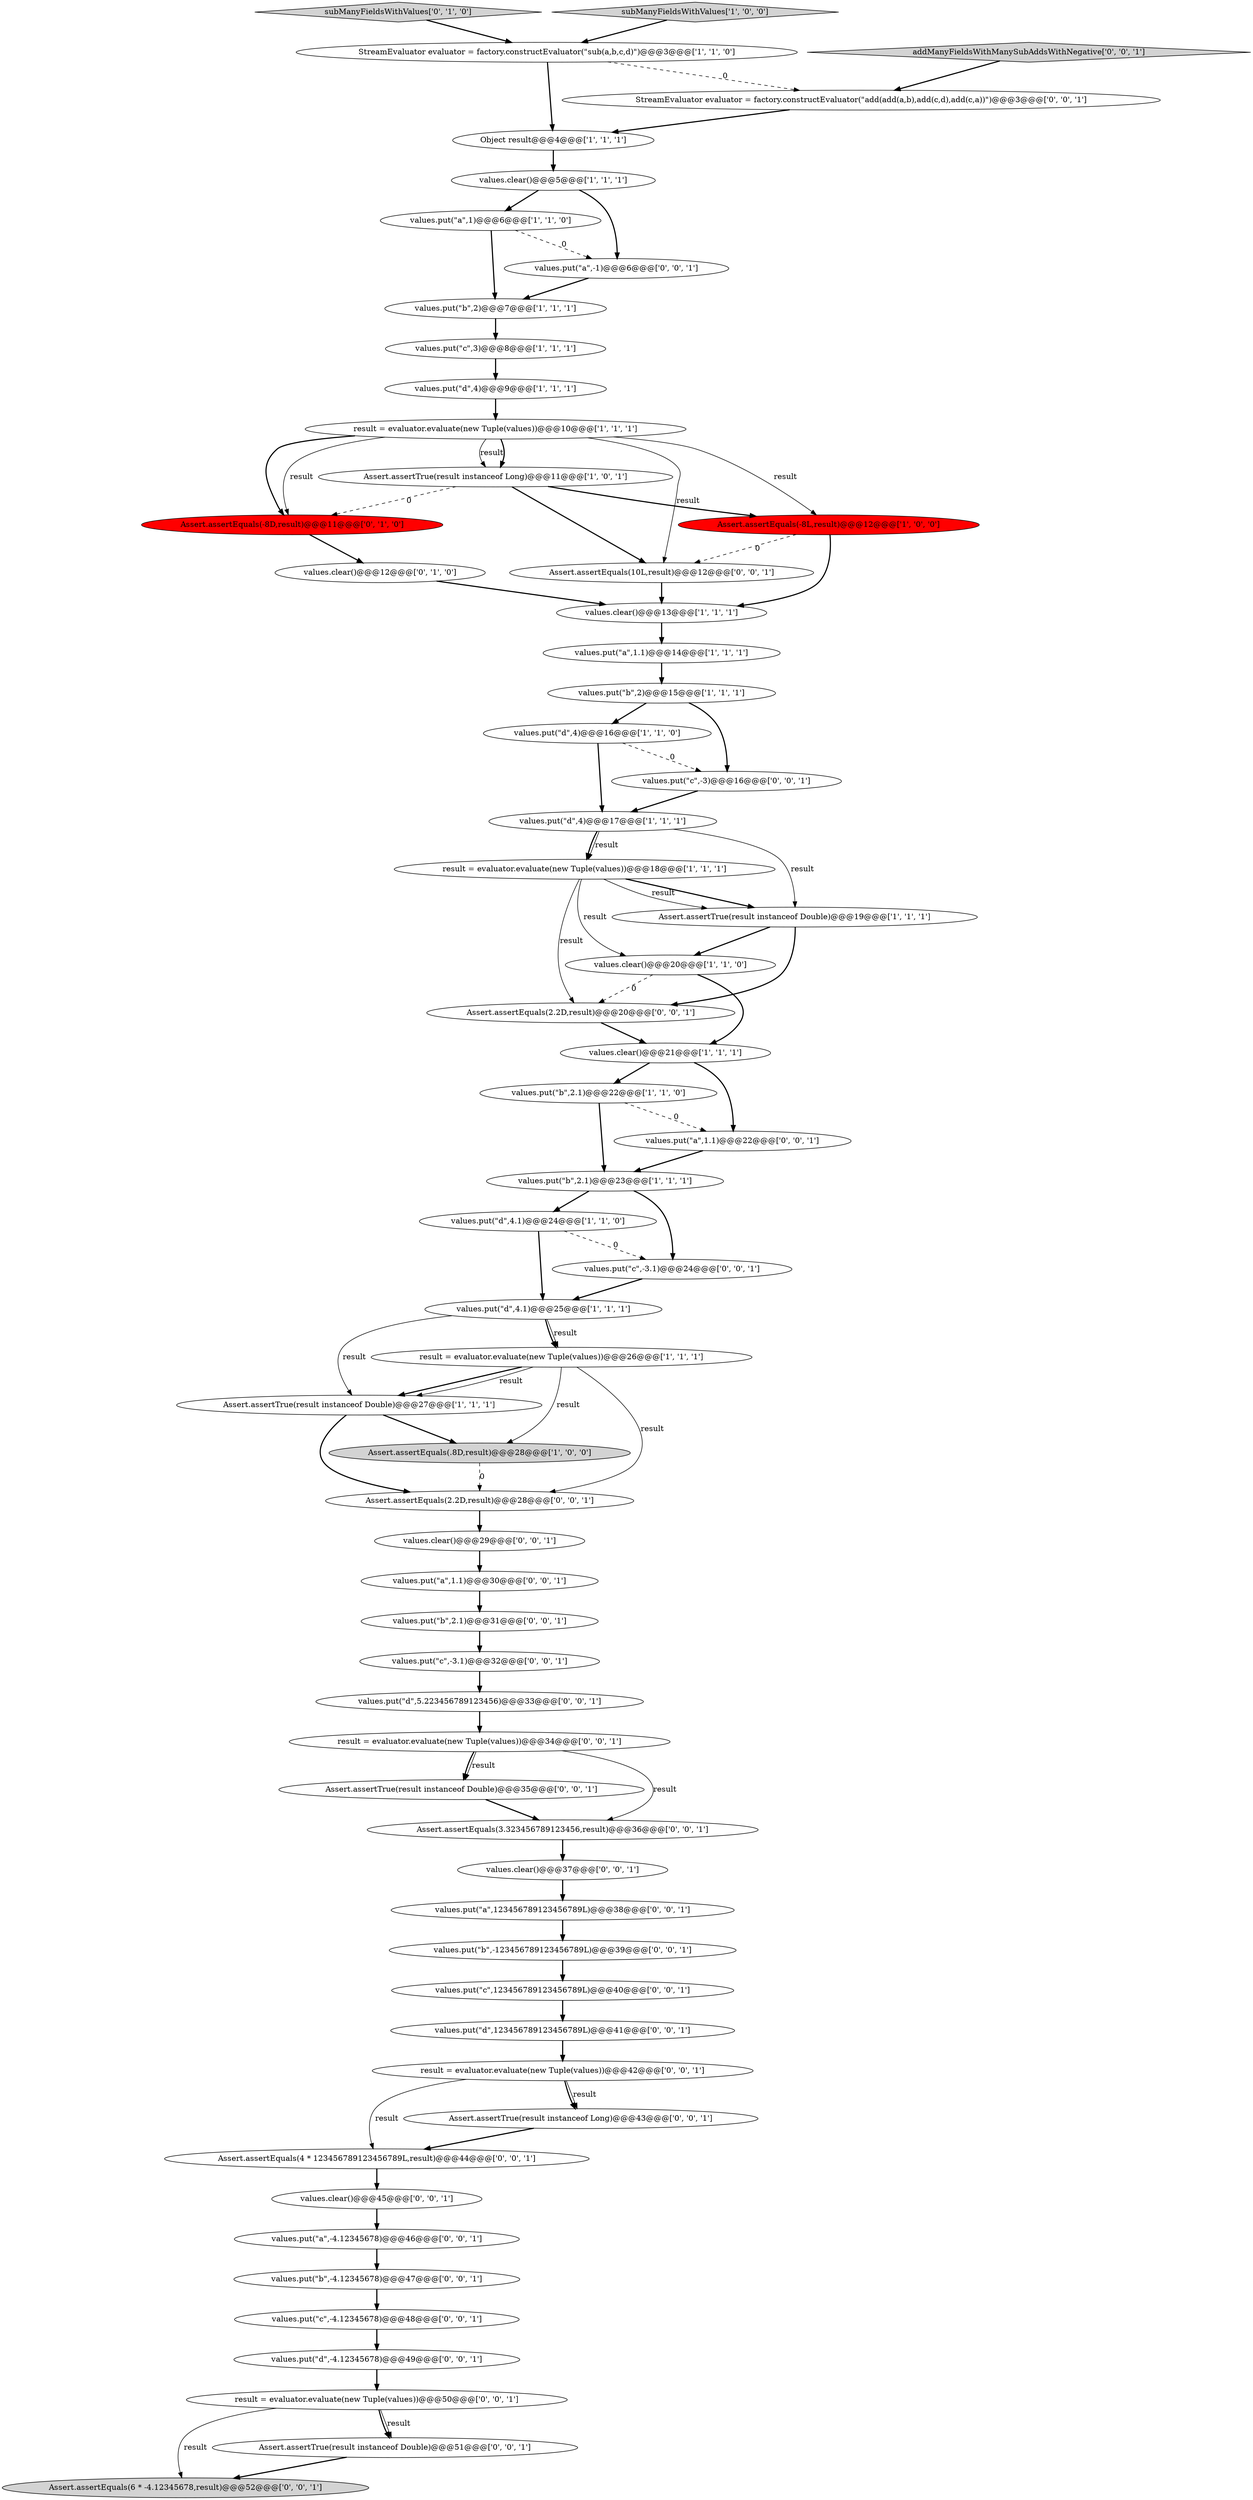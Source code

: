 digraph {
19 [style = filled, label = "values.put(\"b\",2.1)@@@22@@@['1', '1', '0']", fillcolor = white, shape = ellipse image = "AAA0AAABBB1BBB"];
62 [style = filled, label = "values.clear()@@@37@@@['0', '0', '1']", fillcolor = white, shape = ellipse image = "AAA0AAABBB3BBB"];
31 [style = filled, label = "values.clear()@@@45@@@['0', '0', '1']", fillcolor = white, shape = ellipse image = "AAA0AAABBB3BBB"];
5 [style = filled, label = "Assert.assertTrue(result instanceof Long)@@@11@@@['1', '0', '1']", fillcolor = white, shape = ellipse image = "AAA0AAABBB1BBB"];
27 [style = filled, label = "values.clear()@@@12@@@['0', '1', '0']", fillcolor = white, shape = ellipse image = "AAA0AAABBB2BBB"];
40 [style = filled, label = "values.put(\"b\",-123456789123456789L)@@@39@@@['0', '0', '1']", fillcolor = white, shape = ellipse image = "AAA0AAABBB3BBB"];
39 [style = filled, label = "values.put(\"c\",123456789123456789L)@@@40@@@['0', '0', '1']", fillcolor = white, shape = ellipse image = "AAA0AAABBB3BBB"];
32 [style = filled, label = "values.put(\"a\",-1)@@@6@@@['0', '0', '1']", fillcolor = white, shape = ellipse image = "AAA0AAABBB3BBB"];
48 [style = filled, label = "Assert.assertEquals(3.323456789123456,result)@@@36@@@['0', '0', '1']", fillcolor = white, shape = ellipse image = "AAA0AAABBB3BBB"];
4 [style = filled, label = "Assert.assertTrue(result instanceof Double)@@@27@@@['1', '1', '1']", fillcolor = white, shape = ellipse image = "AAA0AAABBB1BBB"];
20 [style = filled, label = "values.clear()@@@21@@@['1', '1', '1']", fillcolor = white, shape = ellipse image = "AAA0AAABBB1BBB"];
6 [style = filled, label = "values.put(\"d\",4)@@@16@@@['1', '1', '0']", fillcolor = white, shape = ellipse image = "AAA0AAABBB1BBB"];
11 [style = filled, label = "values.put(\"d\",4.1)@@@25@@@['1', '1', '1']", fillcolor = white, shape = ellipse image = "AAA0AAABBB1BBB"];
49 [style = filled, label = "values.put(\"d\",123456789123456789L)@@@41@@@['0', '0', '1']", fillcolor = white, shape = ellipse image = "AAA0AAABBB3BBB"];
42 [style = filled, label = "values.put(\"c\",-3)@@@16@@@['0', '0', '1']", fillcolor = white, shape = ellipse image = "AAA0AAABBB3BBB"];
10 [style = filled, label = "values.clear()@@@13@@@['1', '1', '1']", fillcolor = white, shape = ellipse image = "AAA0AAABBB1BBB"];
28 [style = filled, label = "Assert.assertEquals(-8D,result)@@@11@@@['0', '1', '0']", fillcolor = red, shape = ellipse image = "AAA1AAABBB2BBB"];
52 [style = filled, label = "result = evaluator.evaluate(new Tuple(values))@@@42@@@['0', '0', '1']", fillcolor = white, shape = ellipse image = "AAA0AAABBB3BBB"];
53 [style = filled, label = "values.put(\"b\",-4.12345678)@@@47@@@['0', '0', '1']", fillcolor = white, shape = ellipse image = "AAA0AAABBB3BBB"];
59 [style = filled, label = "Assert.assertTrue(result instanceof Long)@@@43@@@['0', '0', '1']", fillcolor = white, shape = ellipse image = "AAA0AAABBB3BBB"];
26 [style = filled, label = "Object result@@@4@@@['1', '1', '1']", fillcolor = white, shape = ellipse image = "AAA0AAABBB1BBB"];
22 [style = filled, label = "values.put(\"a\",1.1)@@@14@@@['1', '1', '1']", fillcolor = white, shape = ellipse image = "AAA0AAABBB1BBB"];
57 [style = filled, label = "Assert.assertEquals(4 * 123456789123456789L,result)@@@44@@@['0', '0', '1']", fillcolor = white, shape = ellipse image = "AAA0AAABBB3BBB"];
3 [style = filled, label = "StreamEvaluator evaluator = factory.constructEvaluator(\"sub(a,b,c,d)\")@@@3@@@['1', '1', '0']", fillcolor = white, shape = ellipse image = "AAA0AAABBB1BBB"];
41 [style = filled, label = "values.put(\"a\",-4.12345678)@@@46@@@['0', '0', '1']", fillcolor = white, shape = ellipse image = "AAA0AAABBB3BBB"];
37 [style = filled, label = "addManyFieldsWithManySubAddsWithNegative['0', '0', '1']", fillcolor = lightgray, shape = diamond image = "AAA0AAABBB3BBB"];
60 [style = filled, label = "Assert.assertEquals(2.2D,result)@@@28@@@['0', '0', '1']", fillcolor = white, shape = ellipse image = "AAA0AAABBB3BBB"];
21 [style = filled, label = "result = evaluator.evaluate(new Tuple(values))@@@10@@@['1', '1', '1']", fillcolor = white, shape = ellipse image = "AAA0AAABBB1BBB"];
13 [style = filled, label = "values.put(\"a\",1)@@@6@@@['1', '1', '0']", fillcolor = white, shape = ellipse image = "AAA0AAABBB1BBB"];
14 [style = filled, label = "result = evaluator.evaluate(new Tuple(values))@@@26@@@['1', '1', '1']", fillcolor = white, shape = ellipse image = "AAA0AAABBB1BBB"];
34 [style = filled, label = "values.put(\"a\",1.1)@@@22@@@['0', '0', '1']", fillcolor = white, shape = ellipse image = "AAA0AAABBB3BBB"];
46 [style = filled, label = "values.put(\"d\",-4.12345678)@@@49@@@['0', '0', '1']", fillcolor = white, shape = ellipse image = "AAA0AAABBB3BBB"];
15 [style = filled, label = "values.put(\"d\",4)@@@17@@@['1', '1', '1']", fillcolor = white, shape = ellipse image = "AAA0AAABBB1BBB"];
9 [style = filled, label = "values.put(\"b\",2)@@@7@@@['1', '1', '1']", fillcolor = white, shape = ellipse image = "AAA0AAABBB1BBB"];
0 [style = filled, label = "Assert.assertTrue(result instanceof Double)@@@19@@@['1', '1', '1']", fillcolor = white, shape = ellipse image = "AAA0AAABBB1BBB"];
18 [style = filled, label = "Assert.assertEquals(-8L,result)@@@12@@@['1', '0', '0']", fillcolor = red, shape = ellipse image = "AAA1AAABBB1BBB"];
58 [style = filled, label = "values.put(\"c\",-4.12345678)@@@48@@@['0', '0', '1']", fillcolor = white, shape = ellipse image = "AAA0AAABBB3BBB"];
55 [style = filled, label = "values.clear()@@@29@@@['0', '0', '1']", fillcolor = white, shape = ellipse image = "AAA0AAABBB3BBB"];
12 [style = filled, label = "Assert.assertEquals(.8D,result)@@@28@@@['1', '0', '0']", fillcolor = lightgray, shape = ellipse image = "AAA0AAABBB1BBB"];
17 [style = filled, label = "values.put(\"c\",3)@@@8@@@['1', '1', '1']", fillcolor = white, shape = ellipse image = "AAA0AAABBB1BBB"];
24 [style = filled, label = "values.put(\"d\",4.1)@@@24@@@['1', '1', '0']", fillcolor = white, shape = ellipse image = "AAA0AAABBB1BBB"];
51 [style = filled, label = "values.put(\"c\",-3.1)@@@32@@@['0', '0', '1']", fillcolor = white, shape = ellipse image = "AAA0AAABBB3BBB"];
23 [style = filled, label = "values.clear()@@@20@@@['1', '1', '0']", fillcolor = white, shape = ellipse image = "AAA0AAABBB1BBB"];
61 [style = filled, label = "Assert.assertEquals(10L,result)@@@12@@@['0', '0', '1']", fillcolor = white, shape = ellipse image = "AAA0AAABBB3BBB"];
7 [style = filled, label = "result = evaluator.evaluate(new Tuple(values))@@@18@@@['1', '1', '1']", fillcolor = white, shape = ellipse image = "AAA0AAABBB1BBB"];
25 [style = filled, label = "values.put(\"b\",2)@@@15@@@['1', '1', '1']", fillcolor = white, shape = ellipse image = "AAA0AAABBB1BBB"];
30 [style = filled, label = "values.put(\"d\",5.223456789123456)@@@33@@@['0', '0', '1']", fillcolor = white, shape = ellipse image = "AAA0AAABBB3BBB"];
35 [style = filled, label = "values.put(\"a\",1.1)@@@30@@@['0', '0', '1']", fillcolor = white, shape = ellipse image = "AAA0AAABBB3BBB"];
47 [style = filled, label = "Assert.assertTrue(result instanceof Double)@@@35@@@['0', '0', '1']", fillcolor = white, shape = ellipse image = "AAA0AAABBB3BBB"];
2 [style = filled, label = "values.put(\"b\",2.1)@@@23@@@['1', '1', '1']", fillcolor = white, shape = ellipse image = "AAA0AAABBB1BBB"];
29 [style = filled, label = "subManyFieldsWithValues['0', '1', '0']", fillcolor = lightgray, shape = diamond image = "AAA0AAABBB2BBB"];
50 [style = filled, label = "StreamEvaluator evaluator = factory.constructEvaluator(\"add(add(a,b),add(c,d),add(c,a))\")@@@3@@@['0', '0', '1']", fillcolor = white, shape = ellipse image = "AAA0AAABBB3BBB"];
8 [style = filled, label = "values.put(\"d\",4)@@@9@@@['1', '1', '1']", fillcolor = white, shape = ellipse image = "AAA0AAABBB1BBB"];
1 [style = filled, label = "values.clear()@@@5@@@['1', '1', '1']", fillcolor = white, shape = ellipse image = "AAA0AAABBB1BBB"];
38 [style = filled, label = "result = evaluator.evaluate(new Tuple(values))@@@50@@@['0', '0', '1']", fillcolor = white, shape = ellipse image = "AAA0AAABBB3BBB"];
45 [style = filled, label = "values.put(\"b\",2.1)@@@31@@@['0', '0', '1']", fillcolor = white, shape = ellipse image = "AAA0AAABBB3BBB"];
33 [style = filled, label = "result = evaluator.evaluate(new Tuple(values))@@@34@@@['0', '0', '1']", fillcolor = white, shape = ellipse image = "AAA0AAABBB3BBB"];
43 [style = filled, label = "values.put(\"c\",-3.1)@@@24@@@['0', '0', '1']", fillcolor = white, shape = ellipse image = "AAA0AAABBB3BBB"];
44 [style = filled, label = "Assert.assertTrue(result instanceof Double)@@@51@@@['0', '0', '1']", fillcolor = white, shape = ellipse image = "AAA0AAABBB3BBB"];
16 [style = filled, label = "subManyFieldsWithValues['1', '0', '0']", fillcolor = lightgray, shape = diamond image = "AAA0AAABBB1BBB"];
54 [style = filled, label = "Assert.assertEquals(2.2D,result)@@@20@@@['0', '0', '1']", fillcolor = white, shape = ellipse image = "AAA0AAABBB3BBB"];
36 [style = filled, label = "values.put(\"a\",123456789123456789L)@@@38@@@['0', '0', '1']", fillcolor = white, shape = ellipse image = "AAA0AAABBB3BBB"];
56 [style = filled, label = "Assert.assertEquals(6 * -4.12345678,result)@@@52@@@['0', '0', '1']", fillcolor = lightgray, shape = ellipse image = "AAA0AAABBB3BBB"];
57->31 [style = bold, label=""];
15->7 [style = solid, label="result"];
38->44 [style = bold, label=""];
18->61 [style = dashed, label="0"];
11->14 [style = bold, label=""];
59->57 [style = bold, label=""];
53->58 [style = bold, label=""];
15->0 [style = solid, label="result"];
52->59 [style = bold, label=""];
25->6 [style = bold, label=""];
11->14 [style = solid, label="result"];
1->13 [style = bold, label=""];
61->10 [style = bold, label=""];
7->23 [style = solid, label="result"];
21->28 [style = bold, label=""];
48->62 [style = bold, label=""];
19->34 [style = dashed, label="0"];
5->28 [style = dashed, label="0"];
34->2 [style = bold, label=""];
24->43 [style = dashed, label="0"];
21->5 [style = solid, label="result"];
24->11 [style = bold, label=""];
39->49 [style = bold, label=""];
35->45 [style = bold, label=""];
14->12 [style = solid, label="result"];
2->24 [style = bold, label=""];
42->15 [style = bold, label=""];
16->3 [style = bold, label=""];
22->25 [style = bold, label=""];
46->38 [style = bold, label=""];
47->48 [style = bold, label=""];
12->60 [style = dashed, label="0"];
20->34 [style = bold, label=""];
26->1 [style = bold, label=""];
51->30 [style = bold, label=""];
9->17 [style = bold, label=""];
6->42 [style = dashed, label="0"];
7->0 [style = bold, label=""];
19->2 [style = bold, label=""];
38->44 [style = solid, label="result"];
7->54 [style = solid, label="result"];
14->60 [style = solid, label="result"];
13->32 [style = dashed, label="0"];
43->11 [style = bold, label=""];
41->53 [style = bold, label=""];
60->55 [style = bold, label=""];
0->23 [style = bold, label=""];
21->61 [style = solid, label="result"];
33->47 [style = bold, label=""];
5->61 [style = bold, label=""];
31->41 [style = bold, label=""];
58->46 [style = bold, label=""];
1->32 [style = bold, label=""];
20->19 [style = bold, label=""];
55->35 [style = bold, label=""];
52->57 [style = solid, label="result"];
2->43 [style = bold, label=""];
62->36 [style = bold, label=""];
14->4 [style = bold, label=""];
17->8 [style = bold, label=""];
23->20 [style = bold, label=""];
44->56 [style = bold, label=""];
36->40 [style = bold, label=""];
38->56 [style = solid, label="result"];
30->33 [style = bold, label=""];
14->4 [style = solid, label="result"];
52->59 [style = solid, label="result"];
45->51 [style = bold, label=""];
3->26 [style = bold, label=""];
5->18 [style = bold, label=""];
33->48 [style = solid, label="result"];
6->15 [style = bold, label=""];
21->5 [style = bold, label=""];
32->9 [style = bold, label=""];
33->47 [style = solid, label="result"];
40->39 [style = bold, label=""];
18->10 [style = bold, label=""];
7->0 [style = solid, label="result"];
27->10 [style = bold, label=""];
4->12 [style = bold, label=""];
25->42 [style = bold, label=""];
0->54 [style = bold, label=""];
13->9 [style = bold, label=""];
50->26 [style = bold, label=""];
10->22 [style = bold, label=""];
15->7 [style = bold, label=""];
21->28 [style = solid, label="result"];
21->18 [style = solid, label="result"];
29->3 [style = bold, label=""];
11->4 [style = solid, label="result"];
4->60 [style = bold, label=""];
54->20 [style = bold, label=""];
23->54 [style = dashed, label="0"];
3->50 [style = dashed, label="0"];
49->52 [style = bold, label=""];
8->21 [style = bold, label=""];
28->27 [style = bold, label=""];
37->50 [style = bold, label=""];
}
